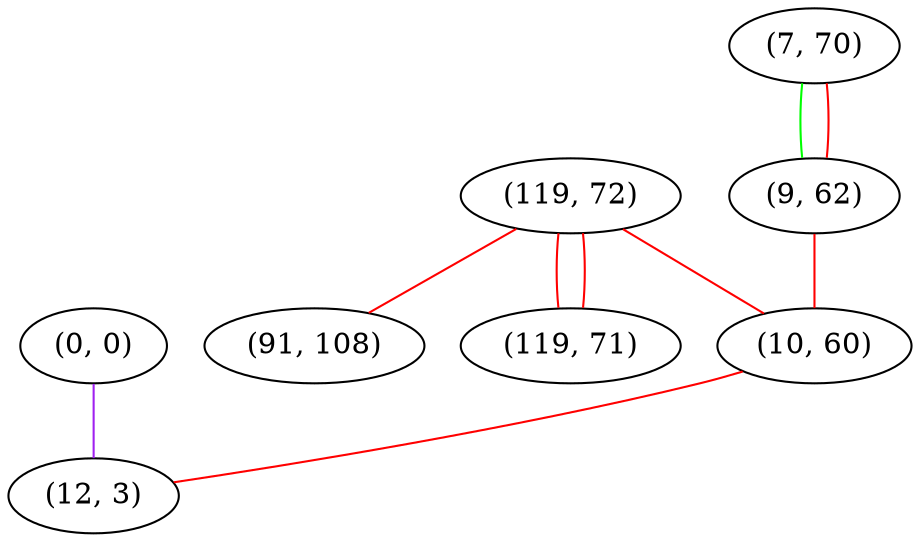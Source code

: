 graph "" {
"(0, 0)";
"(119, 72)";
"(7, 70)";
"(91, 108)";
"(119, 71)";
"(9, 62)";
"(10, 60)";
"(12, 3)";
"(0, 0)" -- "(12, 3)"  [color=purple, key=0, weight=4];
"(119, 72)" -- "(91, 108)"  [color=red, key=0, weight=1];
"(119, 72)" -- "(10, 60)"  [color=red, key=0, weight=1];
"(119, 72)" -- "(119, 71)"  [color=red, key=0, weight=1];
"(119, 72)" -- "(119, 71)"  [color=red, key=1, weight=1];
"(7, 70)" -- "(9, 62)"  [color=green, key=0, weight=2];
"(7, 70)" -- "(9, 62)"  [color=red, key=1, weight=1];
"(9, 62)" -- "(10, 60)"  [color=red, key=0, weight=1];
"(10, 60)" -- "(12, 3)"  [color=red, key=0, weight=1];
}
